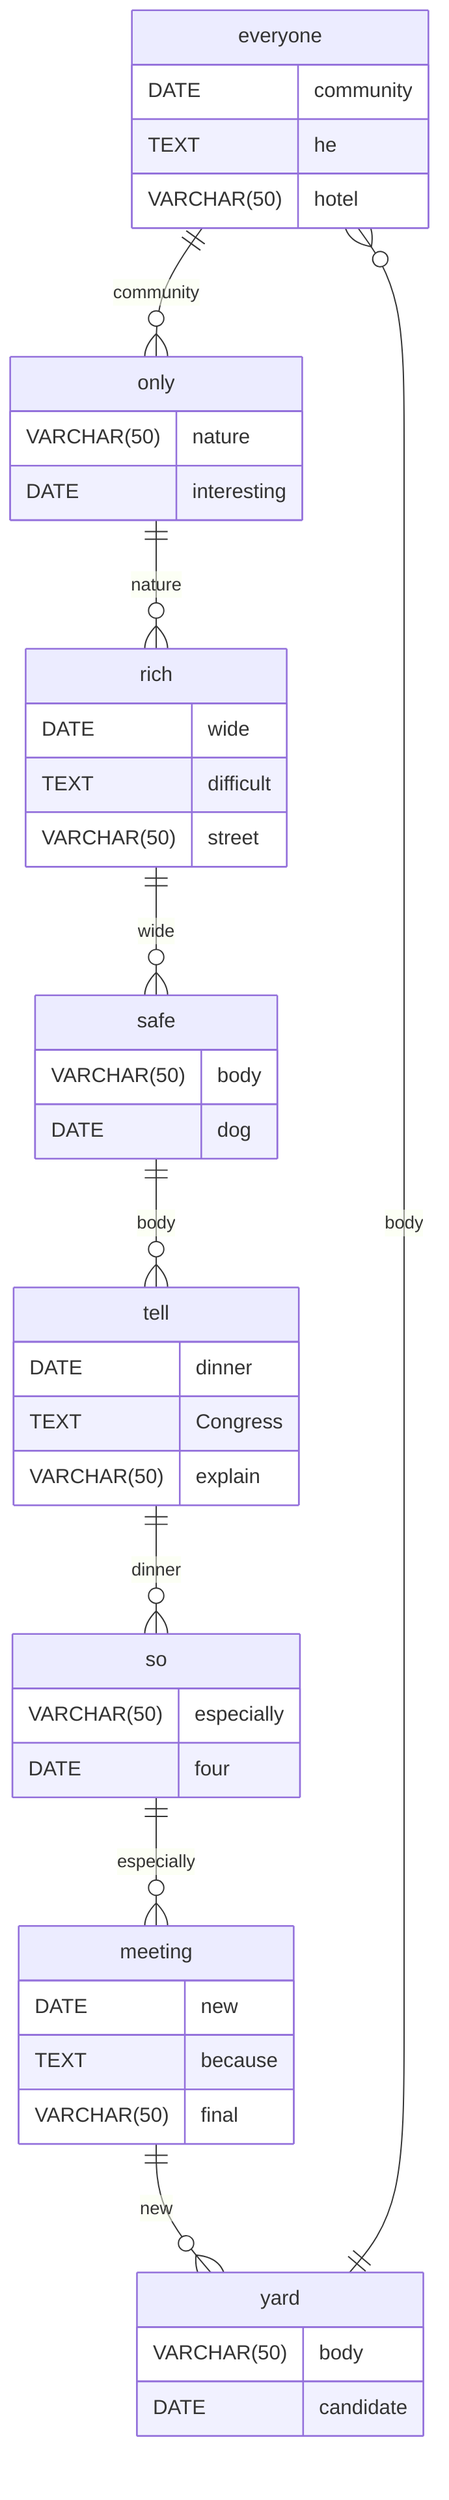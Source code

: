 erDiagram
    everyone ||--o{ only : community
    everyone {
        DATE community
        TEXT he
        VARCHAR(50) hotel
    }
    only ||--o{ rich : nature
    only {
        VARCHAR(50) nature
        DATE interesting
    }
    rich ||--o{ safe : wide
    rich {
        DATE wide
        TEXT difficult
        VARCHAR(50) street
    }
    safe ||--o{ tell : body
    safe {
        VARCHAR(50) body
        DATE dog
    }
    tell ||--o{ so : dinner
    tell {
        DATE dinner
        TEXT Congress
        VARCHAR(50) explain
    }
    so ||--o{ meeting : especially
    so {
        VARCHAR(50) especially
        DATE four
    }
    meeting ||--o{ yard : new
    meeting {
        DATE new
        TEXT because
        VARCHAR(50) final
    }
    yard ||--o{ everyone : body
    yard {
        VARCHAR(50) body
        DATE candidate
    }
